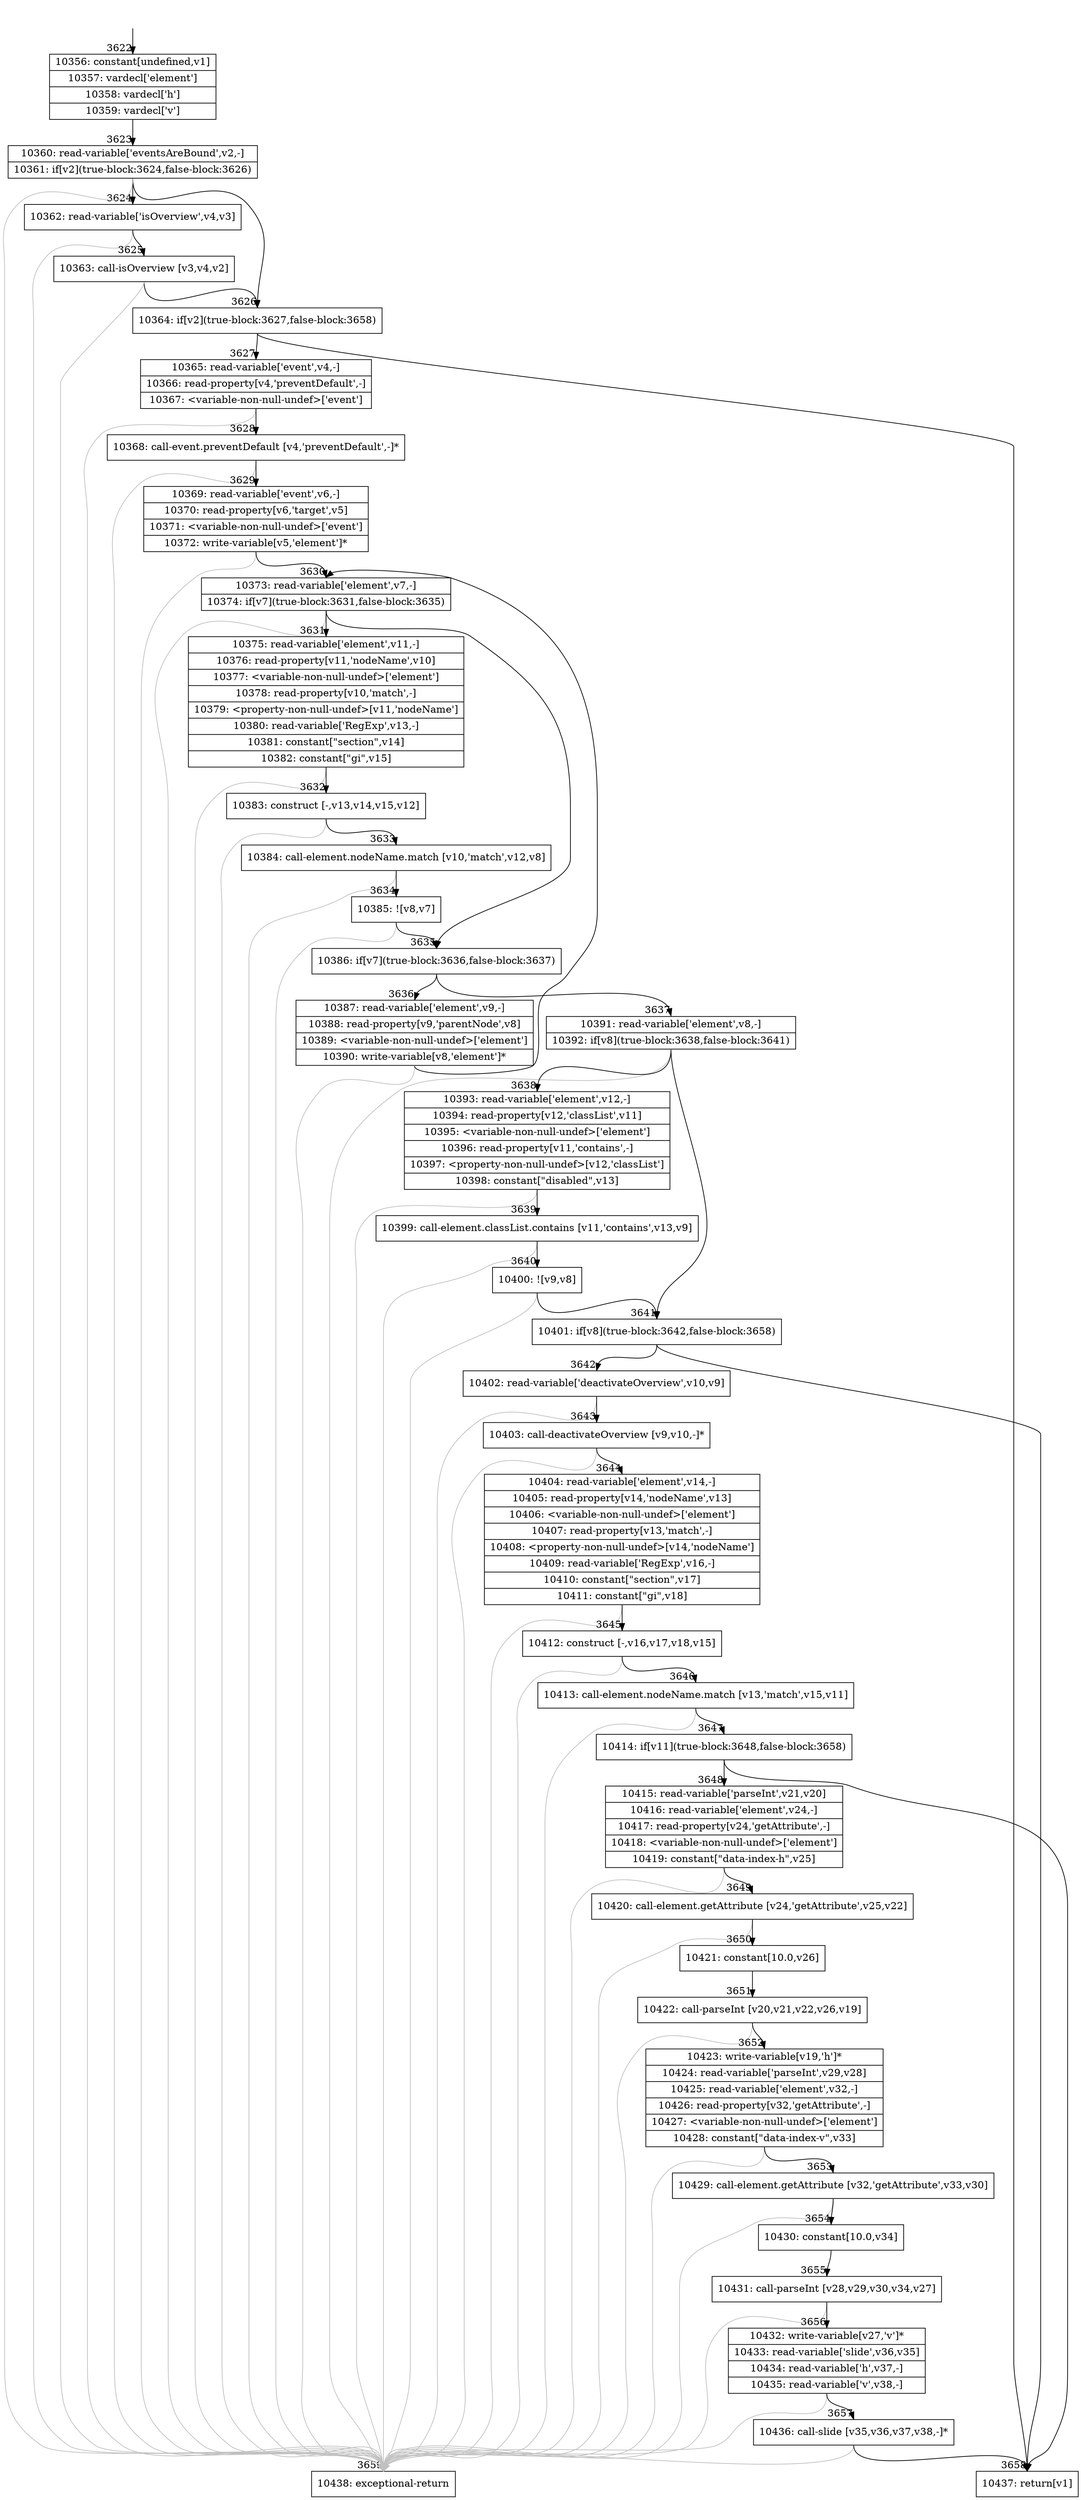 digraph {
rankdir="TD"
BB_entry213[shape=none,label=""];
BB_entry213 -> BB3622 [tailport=s, headport=n, headlabel="    3622"]
BB3622 [shape=record label="{10356: constant[undefined,v1]|10357: vardecl['element']|10358: vardecl['h']|10359: vardecl['v']}" ] 
BB3622 -> BB3623 [tailport=s, headport=n, headlabel="      3623"]
BB3623 [shape=record label="{10360: read-variable['eventsAreBound',v2,-]|10361: if[v2](true-block:3624,false-block:3626)}" ] 
BB3623 -> BB3626 [tailport=s, headport=n, headlabel="      3626"]
BB3623 -> BB3624 [tailport=s, headport=n, headlabel="      3624"]
BB3623 -> BB3659 [tailport=s, headport=n, color=gray, headlabel="      3659"]
BB3624 [shape=record label="{10362: read-variable['isOverview',v4,v3]}" ] 
BB3624 -> BB3625 [tailport=s, headport=n, headlabel="      3625"]
BB3624 -> BB3659 [tailport=s, headport=n, color=gray]
BB3625 [shape=record label="{10363: call-isOverview [v3,v4,v2]}" ] 
BB3625 -> BB3626 [tailport=s, headport=n]
BB3625 -> BB3659 [tailport=s, headport=n, color=gray]
BB3626 [shape=record label="{10364: if[v2](true-block:3627,false-block:3658)}" ] 
BB3626 -> BB3627 [tailport=s, headport=n, headlabel="      3627"]
BB3626 -> BB3658 [tailport=s, headport=n, headlabel="      3658"]
BB3627 [shape=record label="{10365: read-variable['event',v4,-]|10366: read-property[v4,'preventDefault',-]|10367: \<variable-non-null-undef\>['event']}" ] 
BB3627 -> BB3628 [tailport=s, headport=n, headlabel="      3628"]
BB3627 -> BB3659 [tailport=s, headport=n, color=gray]
BB3628 [shape=record label="{10368: call-event.preventDefault [v4,'preventDefault',-]*}" ] 
BB3628 -> BB3629 [tailport=s, headport=n, headlabel="      3629"]
BB3628 -> BB3659 [tailport=s, headport=n, color=gray]
BB3629 [shape=record label="{10369: read-variable['event',v6,-]|10370: read-property[v6,'target',v5]|10371: \<variable-non-null-undef\>['event']|10372: write-variable[v5,'element']*}" ] 
BB3629 -> BB3630 [tailport=s, headport=n, headlabel="      3630"]
BB3629 -> BB3659 [tailport=s, headport=n, color=gray]
BB3630 [shape=record label="{10373: read-variable['element',v7,-]|10374: if[v7](true-block:3631,false-block:3635)}" ] 
BB3630 -> BB3635 [tailport=s, headport=n, headlabel="      3635"]
BB3630 -> BB3631 [tailport=s, headport=n, headlabel="      3631"]
BB3630 -> BB3659 [tailport=s, headport=n, color=gray]
BB3631 [shape=record label="{10375: read-variable['element',v11,-]|10376: read-property[v11,'nodeName',v10]|10377: \<variable-non-null-undef\>['element']|10378: read-property[v10,'match',-]|10379: \<property-non-null-undef\>[v11,'nodeName']|10380: read-variable['RegExp',v13,-]|10381: constant[\"section\",v14]|10382: constant[\"gi\",v15]}" ] 
BB3631 -> BB3632 [tailport=s, headport=n, headlabel="      3632"]
BB3631 -> BB3659 [tailport=s, headport=n, color=gray]
BB3632 [shape=record label="{10383: construct [-,v13,v14,v15,v12]}" ] 
BB3632 -> BB3633 [tailport=s, headport=n, headlabel="      3633"]
BB3632 -> BB3659 [tailport=s, headport=n, color=gray]
BB3633 [shape=record label="{10384: call-element.nodeName.match [v10,'match',v12,v8]}" ] 
BB3633 -> BB3634 [tailport=s, headport=n, headlabel="      3634"]
BB3633 -> BB3659 [tailport=s, headport=n, color=gray]
BB3634 [shape=record label="{10385: ![v8,v7]}" ] 
BB3634 -> BB3635 [tailport=s, headport=n]
BB3634 -> BB3659 [tailport=s, headport=n, color=gray]
BB3635 [shape=record label="{10386: if[v7](true-block:3636,false-block:3637)}" ] 
BB3635 -> BB3636 [tailport=s, headport=n, headlabel="      3636"]
BB3635 -> BB3637 [tailport=s, headport=n, headlabel="      3637"]
BB3636 [shape=record label="{10387: read-variable['element',v9,-]|10388: read-property[v9,'parentNode',v8]|10389: \<variable-non-null-undef\>['element']|10390: write-variable[v8,'element']*}" ] 
BB3636 -> BB3630 [tailport=s, headport=n]
BB3636 -> BB3659 [tailport=s, headport=n, color=gray]
BB3637 [shape=record label="{10391: read-variable['element',v8,-]|10392: if[v8](true-block:3638,false-block:3641)}" ] 
BB3637 -> BB3641 [tailport=s, headport=n, headlabel="      3641"]
BB3637 -> BB3638 [tailport=s, headport=n, headlabel="      3638"]
BB3637 -> BB3659 [tailport=s, headport=n, color=gray]
BB3638 [shape=record label="{10393: read-variable['element',v12,-]|10394: read-property[v12,'classList',v11]|10395: \<variable-non-null-undef\>['element']|10396: read-property[v11,'contains',-]|10397: \<property-non-null-undef\>[v12,'classList']|10398: constant[\"disabled\",v13]}" ] 
BB3638 -> BB3639 [tailport=s, headport=n, headlabel="      3639"]
BB3638 -> BB3659 [tailport=s, headport=n, color=gray]
BB3639 [shape=record label="{10399: call-element.classList.contains [v11,'contains',v13,v9]}" ] 
BB3639 -> BB3640 [tailport=s, headport=n, headlabel="      3640"]
BB3639 -> BB3659 [tailport=s, headport=n, color=gray]
BB3640 [shape=record label="{10400: ![v9,v8]}" ] 
BB3640 -> BB3641 [tailport=s, headport=n]
BB3640 -> BB3659 [tailport=s, headport=n, color=gray]
BB3641 [shape=record label="{10401: if[v8](true-block:3642,false-block:3658)}" ] 
BB3641 -> BB3642 [tailport=s, headport=n, headlabel="      3642"]
BB3641 -> BB3658 [tailport=s, headport=n]
BB3642 [shape=record label="{10402: read-variable['deactivateOverview',v10,v9]}" ] 
BB3642 -> BB3643 [tailport=s, headport=n, headlabel="      3643"]
BB3642 -> BB3659 [tailport=s, headport=n, color=gray]
BB3643 [shape=record label="{10403: call-deactivateOverview [v9,v10,-]*}" ] 
BB3643 -> BB3644 [tailport=s, headport=n, headlabel="      3644"]
BB3643 -> BB3659 [tailport=s, headport=n, color=gray]
BB3644 [shape=record label="{10404: read-variable['element',v14,-]|10405: read-property[v14,'nodeName',v13]|10406: \<variable-non-null-undef\>['element']|10407: read-property[v13,'match',-]|10408: \<property-non-null-undef\>[v14,'nodeName']|10409: read-variable['RegExp',v16,-]|10410: constant[\"section\",v17]|10411: constant[\"gi\",v18]}" ] 
BB3644 -> BB3645 [tailport=s, headport=n, headlabel="      3645"]
BB3644 -> BB3659 [tailport=s, headport=n, color=gray]
BB3645 [shape=record label="{10412: construct [-,v16,v17,v18,v15]}" ] 
BB3645 -> BB3646 [tailport=s, headport=n, headlabel="      3646"]
BB3645 -> BB3659 [tailport=s, headport=n, color=gray]
BB3646 [shape=record label="{10413: call-element.nodeName.match [v13,'match',v15,v11]}" ] 
BB3646 -> BB3647 [tailport=s, headport=n, headlabel="      3647"]
BB3646 -> BB3659 [tailport=s, headport=n, color=gray]
BB3647 [shape=record label="{10414: if[v11](true-block:3648,false-block:3658)}" ] 
BB3647 -> BB3648 [tailport=s, headport=n, headlabel="      3648"]
BB3647 -> BB3658 [tailport=s, headport=n]
BB3648 [shape=record label="{10415: read-variable['parseInt',v21,v20]|10416: read-variable['element',v24,-]|10417: read-property[v24,'getAttribute',-]|10418: \<variable-non-null-undef\>['element']|10419: constant[\"data-index-h\",v25]}" ] 
BB3648 -> BB3649 [tailport=s, headport=n, headlabel="      3649"]
BB3648 -> BB3659 [tailport=s, headport=n, color=gray]
BB3649 [shape=record label="{10420: call-element.getAttribute [v24,'getAttribute',v25,v22]}" ] 
BB3649 -> BB3650 [tailport=s, headport=n, headlabel="      3650"]
BB3649 -> BB3659 [tailport=s, headport=n, color=gray]
BB3650 [shape=record label="{10421: constant[10.0,v26]}" ] 
BB3650 -> BB3651 [tailport=s, headport=n, headlabel="      3651"]
BB3651 [shape=record label="{10422: call-parseInt [v20,v21,v22,v26,v19]}" ] 
BB3651 -> BB3652 [tailport=s, headport=n, headlabel="      3652"]
BB3651 -> BB3659 [tailport=s, headport=n, color=gray]
BB3652 [shape=record label="{10423: write-variable[v19,'h']*|10424: read-variable['parseInt',v29,v28]|10425: read-variable['element',v32,-]|10426: read-property[v32,'getAttribute',-]|10427: \<variable-non-null-undef\>['element']|10428: constant[\"data-index-v\",v33]}" ] 
BB3652 -> BB3653 [tailport=s, headport=n, headlabel="      3653"]
BB3652 -> BB3659 [tailport=s, headport=n, color=gray]
BB3653 [shape=record label="{10429: call-element.getAttribute [v32,'getAttribute',v33,v30]}" ] 
BB3653 -> BB3654 [tailport=s, headport=n, headlabel="      3654"]
BB3653 -> BB3659 [tailport=s, headport=n, color=gray]
BB3654 [shape=record label="{10430: constant[10.0,v34]}" ] 
BB3654 -> BB3655 [tailport=s, headport=n, headlabel="      3655"]
BB3655 [shape=record label="{10431: call-parseInt [v28,v29,v30,v34,v27]}" ] 
BB3655 -> BB3656 [tailport=s, headport=n, headlabel="      3656"]
BB3655 -> BB3659 [tailport=s, headport=n, color=gray]
BB3656 [shape=record label="{10432: write-variable[v27,'v']*|10433: read-variable['slide',v36,v35]|10434: read-variable['h',v37,-]|10435: read-variable['v',v38,-]}" ] 
BB3656 -> BB3657 [tailport=s, headport=n, headlabel="      3657"]
BB3656 -> BB3659 [tailport=s, headport=n, color=gray]
BB3657 [shape=record label="{10436: call-slide [v35,v36,v37,v38,-]*}" ] 
BB3657 -> BB3658 [tailport=s, headport=n]
BB3657 -> BB3659 [tailport=s, headport=n, color=gray]
BB3658 [shape=record label="{10437: return[v1]}" ] 
BB3659 [shape=record label="{10438: exceptional-return}" ] 
//#$~ 4137
}
